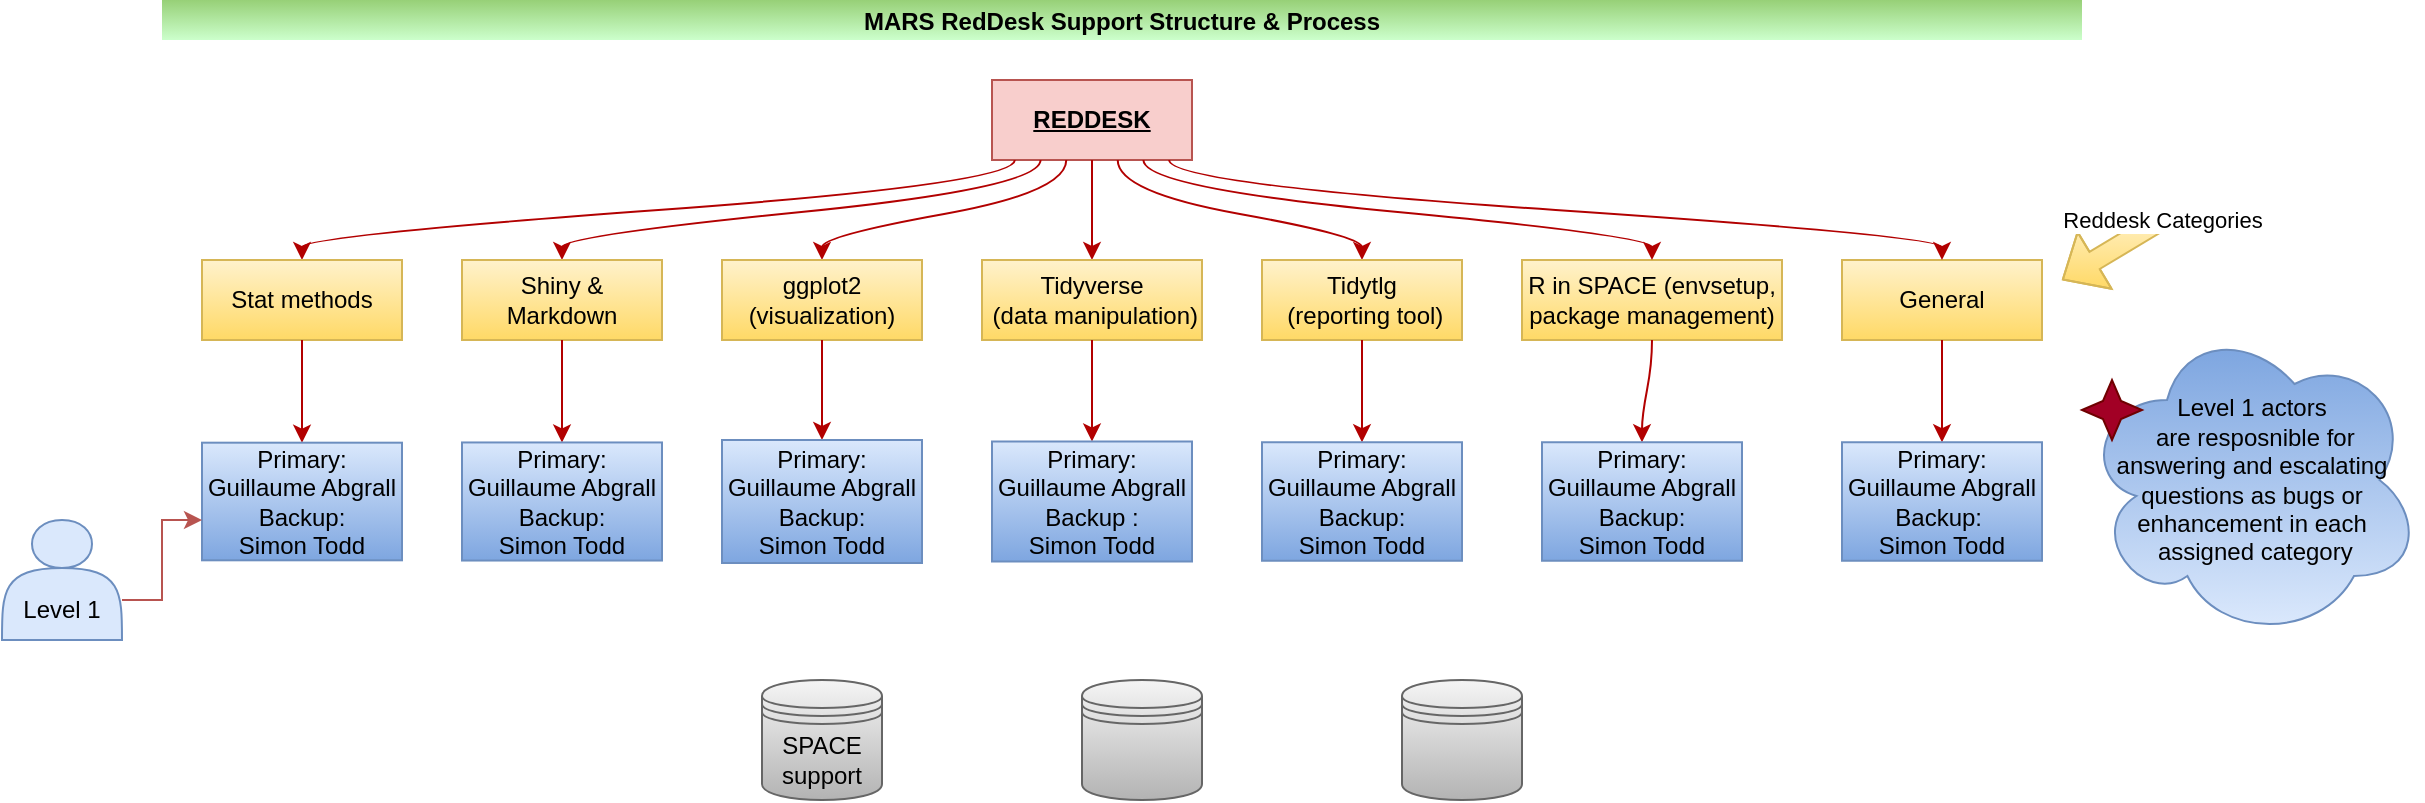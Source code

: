 <mxfile version="17.1.2" type="github">
  <diagram id="VQwfta1OL1ngFvQ2oTLC" name="Page-1">
    <mxGraphModel dx="2286" dy="732" grid="1" gridSize="10" guides="1" tooltips="1" connect="1" arrows="1" fold="1" page="0" pageScale="1" pageWidth="1100" pageHeight="850" math="0" shadow="0">
      <root>
        <mxCell id="0" />
        <mxCell id="1" parent="0" />
        <mxCell id="wjvx4pCfY3qMHOQfi7Cr-11" value="MARS RedDesk Support Structure &amp; Process" style="swimlane;startSize=20;horizontal=1;childLayout=flowLayout;flowOrientation=north;resizable=0;interRankCellSpacing=50;containerType=tree;strokeColor=none;fillColor=#CCFFCC;gradientColor=#97d077;gradientDirection=north;" parent="1" vertex="1">
          <mxGeometry x="-1010" y="100" width="960" height="302" as="geometry" />
        </mxCell>
        <mxCell id="wjvx4pCfY3qMHOQfi7Cr-12" value="REDDESK" style="whiteSpace=wrap;html=1;fontStyle=5;fillColor=#f8cecc;strokeColor=#b85450;" parent="wjvx4pCfY3qMHOQfi7Cr-11" vertex="1">
          <mxGeometry x="415" y="40" width="100" height="40" as="geometry" />
        </mxCell>
        <mxCell id="wjvx4pCfY3qMHOQfi7Cr-13" value="General" style="whiteSpace=wrap;html=1;fillColor=#fff2cc;strokeColor=#d6b656;gradientColor=#ffd966;" parent="wjvx4pCfY3qMHOQfi7Cr-11" vertex="1">
          <mxGeometry x="840" y="130" width="100" height="40" as="geometry" />
        </mxCell>
        <mxCell id="wjvx4pCfY3qMHOQfi7Cr-14" value="" style="html=1;curved=1;rounded=0;noEdgeStyle=1;orthogonal=1;fillColor=#e51400;strokeColor=#B20000;" parent="wjvx4pCfY3qMHOQfi7Cr-11" source="wjvx4pCfY3qMHOQfi7Cr-12" target="wjvx4pCfY3qMHOQfi7Cr-13" edge="1">
          <mxGeometry relative="1" as="geometry">
            <Array as="points">
              <mxPoint x="503.571" y="92" />
              <mxPoint x="890" y="118" />
            </Array>
          </mxGeometry>
        </mxCell>
        <mxCell id="wjvx4pCfY3qMHOQfi7Cr-15" value="R in SPACE (envsetup, &lt;br&gt;package management)" style="whiteSpace=wrap;html=1;fillColor=#fff2cc;gradientColor=#ffd966;strokeColor=#d6b656;" parent="wjvx4pCfY3qMHOQfi7Cr-11" vertex="1">
          <mxGeometry x="680" y="130" width="130" height="40" as="geometry" />
        </mxCell>
        <mxCell id="wjvx4pCfY3qMHOQfi7Cr-16" value="" style="html=1;curved=1;rounded=0;noEdgeStyle=1;orthogonal=1;fillColor=#e51400;strokeColor=#B20000;" parent="wjvx4pCfY3qMHOQfi7Cr-11" source="wjvx4pCfY3qMHOQfi7Cr-12" target="wjvx4pCfY3qMHOQfi7Cr-15" edge="1">
          <mxGeometry relative="1" as="geometry">
            <Array as="points">
              <mxPoint x="490.714" y="94" />
              <mxPoint x="745" y="118" />
            </Array>
          </mxGeometry>
        </mxCell>
        <mxCell id="olOv5MucU8dO_Wtyu6DV-2" value="" style="html=1;curved=1;rounded=0;noEdgeStyle=1;orthogonal=1;fillColor=#e51400;strokeColor=#B20000;" parent="wjvx4pCfY3qMHOQfi7Cr-11" source="wjvx4pCfY3qMHOQfi7Cr-12" target="olOv5MucU8dO_Wtyu6DV-3" edge="1">
          <mxGeometry relative="1" as="geometry">
            <Array as="points">
              <mxPoint x="477.857" y="96" />
              <mxPoint x="600" y="118" />
            </Array>
            <mxPoint x="2227.5" y="5490" as="sourcePoint" />
          </mxGeometry>
        </mxCell>
        <mxCell id="olOv5MucU8dO_Wtyu6DV-3" value="Tidytlg&lt;br&gt;&amp;nbsp;(reporting tool)" style="whiteSpace=wrap;html=1;fillColor=#fff2cc;gradientColor=#ffd966;strokeColor=#d6b656;" parent="wjvx4pCfY3qMHOQfi7Cr-11" vertex="1">
          <mxGeometry x="550" y="130" width="100" height="40" as="geometry" />
        </mxCell>
        <mxCell id="olOv5MucU8dO_Wtyu6DV-4" value="" style="html=1;curved=1;rounded=0;noEdgeStyle=1;orthogonal=1;fillColor=#e51400;strokeColor=#B20000;" parent="wjvx4pCfY3qMHOQfi7Cr-11" source="wjvx4pCfY3qMHOQfi7Cr-12" target="olOv5MucU8dO_Wtyu6DV-5" edge="1">
          <mxGeometry relative="1" as="geometry">
            <Array as="points">
              <mxPoint x="465.0" y="98" />
              <mxPoint x="465" y="118" />
            </Array>
            <mxPoint x="2280" y="5450" as="sourcePoint" />
          </mxGeometry>
        </mxCell>
        <mxCell id="olOv5MucU8dO_Wtyu6DV-5" value="Tidyverse&lt;br&gt;&amp;nbsp;(data manipulation)" style="whiteSpace=wrap;html=1;fillColor=#fff2cc;gradientColor=#ffd966;strokeColor=#d6b656;" parent="wjvx4pCfY3qMHOQfi7Cr-11" vertex="1">
          <mxGeometry x="410" y="130" width="110" height="40" as="geometry" />
        </mxCell>
        <mxCell id="olOv5MucU8dO_Wtyu6DV-6" value="" style="html=1;curved=1;rounded=0;noEdgeStyle=1;orthogonal=1;fillColor=#e51400;strokeColor=#B20000;" parent="wjvx4pCfY3qMHOQfi7Cr-11" source="wjvx4pCfY3qMHOQfi7Cr-12" target="olOv5MucU8dO_Wtyu6DV-7" edge="1">
          <mxGeometry relative="1" as="geometry">
            <Array as="points">
              <mxPoint x="452.143" y="96" />
              <mxPoint x="330" y="118" />
            </Array>
            <mxPoint x="2328.75" y="5410" as="sourcePoint" />
          </mxGeometry>
        </mxCell>
        <mxCell id="olOv5MucU8dO_Wtyu6DV-7" value="ggplot2 (visualization)" style="whiteSpace=wrap;html=1;fillColor=#fff2cc;gradientColor=#ffd966;strokeColor=#d6b656;" parent="wjvx4pCfY3qMHOQfi7Cr-11" vertex="1">
          <mxGeometry x="280" y="130" width="100" height="40" as="geometry" />
        </mxCell>
        <mxCell id="olOv5MucU8dO_Wtyu6DV-8" value="" style="html=1;curved=1;rounded=0;noEdgeStyle=1;orthogonal=1;fillColor=#e51400;strokeColor=#B20000;" parent="wjvx4pCfY3qMHOQfi7Cr-11" source="wjvx4pCfY3qMHOQfi7Cr-13" target="olOv5MucU8dO_Wtyu6DV-9" edge="1">
          <mxGeometry relative="1" as="geometry">
            <Array as="points">
              <mxPoint x="890" y="182" />
              <mxPoint x="890" y="208" />
            </Array>
            <mxPoint x="2080" y="5460" as="sourcePoint" />
          </mxGeometry>
        </mxCell>
        <mxCell id="olOv5MucU8dO_Wtyu6DV-9" value="Primary:&lt;br&gt;Guillaume Abgrall&lt;br&gt;Backup:&amp;nbsp;&lt;br&gt;Simon Todd" style="whiteSpace=wrap;html=1;fillColor=#dae8fc;gradientColor=#7ea6e0;strokeColor=#6c8ebf;" parent="wjvx4pCfY3qMHOQfi7Cr-11" vertex="1">
          <mxGeometry x="840" y="221.125" width="100" height="59.25" as="geometry" />
        </mxCell>
        <mxCell id="olOv5MucU8dO_Wtyu6DV-12" value="" style="html=1;curved=1;rounded=0;noEdgeStyle=1;orthogonal=1;fillColor=#e51400;strokeColor=#B20000;" parent="wjvx4pCfY3qMHOQfi7Cr-11" source="wjvx4pCfY3qMHOQfi7Cr-15" target="olOv5MucU8dO_Wtyu6DV-13" edge="1">
          <mxGeometry relative="1" as="geometry">
            <Array as="points">
              <mxPoint x="745" y="182" />
              <mxPoint x="740" y="208" />
            </Array>
            <mxPoint x="2242" y="5210" as="sourcePoint" />
          </mxGeometry>
        </mxCell>
        <mxCell id="olOv5MucU8dO_Wtyu6DV-13" value="Primary:&lt;br&gt;Guillaume Abgrall&lt;br&gt;Backup:&lt;br&gt;Simon Todd" style="whiteSpace=wrap;html=1;fillColor=#dae8fc;gradientColor=#7ea6e0;strokeColor=#6c8ebf;" parent="wjvx4pCfY3qMHOQfi7Cr-11" vertex="1">
          <mxGeometry x="690" y="221.125" width="100" height="59.25" as="geometry" />
        </mxCell>
        <mxCell id="olOv5MucU8dO_Wtyu6DV-14" value="" style="html=1;curved=1;rounded=0;noEdgeStyle=1;orthogonal=1;fillColor=#e51400;strokeColor=#B20000;" parent="wjvx4pCfY3qMHOQfi7Cr-11" source="olOv5MucU8dO_Wtyu6DV-3" target="JjLd1DPKK2njpRceMTh7-41" edge="1">
          <mxGeometry relative="1" as="geometry">
            <Array as="points">
              <mxPoint x="600" y="182" />
              <mxPoint x="600" y="208" />
            </Array>
            <mxPoint x="2220" y="5130" as="sourcePoint" />
          </mxGeometry>
        </mxCell>
        <mxCell id="olOv5MucU8dO_Wtyu6DV-16" value="" style="html=1;curved=1;rounded=0;noEdgeStyle=1;orthogonal=1;fillColor=#e51400;strokeColor=#B20000;" parent="wjvx4pCfY3qMHOQfi7Cr-11" source="olOv5MucU8dO_Wtyu6DV-5" target="olOv5MucU8dO_Wtyu6DV-17" edge="1">
          <mxGeometry relative="1" as="geometry">
            <Array as="points">
              <mxPoint x="465" y="182" />
              <mxPoint x="465" y="208" />
            </Array>
            <mxPoint x="2218" y="5090" as="sourcePoint" />
          </mxGeometry>
        </mxCell>
        <mxCell id="olOv5MucU8dO_Wtyu6DV-17" value="Primary: Guillaume Abgrall&lt;br&gt;Backup :&lt;br&gt;Simon Todd" style="whiteSpace=wrap;html=1;fillColor=#dae8fc;gradientColor=#7ea6e0;strokeColor=#6c8ebf;" parent="wjvx4pCfY3qMHOQfi7Cr-11" vertex="1">
          <mxGeometry x="415" y="220.75" width="100" height="60" as="geometry" />
        </mxCell>
        <mxCell id="olOv5MucU8dO_Wtyu6DV-18" value="" style="html=1;curved=1;rounded=0;noEdgeStyle=1;orthogonal=1;fillColor=#e51400;strokeColor=#B20000;" parent="wjvx4pCfY3qMHOQfi7Cr-11" source="olOv5MucU8dO_Wtyu6DV-7" target="olOv5MucU8dO_Wtyu6DV-19" edge="1">
          <mxGeometry relative="1" as="geometry">
            <Array as="points">
              <mxPoint x="330" y="182" />
              <mxPoint x="330" y="208" />
            </Array>
            <mxPoint x="2216" y="5050" as="sourcePoint" />
          </mxGeometry>
        </mxCell>
        <mxCell id="olOv5MucU8dO_Wtyu6DV-19" value="Primary: Guillaume Abgrall&lt;br&gt;Backup:&lt;br&gt;Simon Todd" style="whiteSpace=wrap;html=1;fillColor=#dae8fc;gradientColor=#7ea6e0;strokeColor=#6c8ebf;" parent="wjvx4pCfY3qMHOQfi7Cr-11" vertex="1">
          <mxGeometry x="280" y="220" width="100" height="61.5" as="geometry" />
        </mxCell>
        <mxCell id="JjLd1DPKK2njpRceMTh7-5" value="" style="html=1;curved=1;rounded=0;noEdgeStyle=1;orthogonal=1;fillColor=#e51400;strokeColor=#B20000;" edge="1" target="JjLd1DPKK2njpRceMTh7-6" source="wjvx4pCfY3qMHOQfi7Cr-12" parent="wjvx4pCfY3qMHOQfi7Cr-11">
          <mxGeometry relative="1" as="geometry">
            <Array as="points">
              <mxPoint x="439.286" y="94" />
              <mxPoint x="200" y="118" />
            </Array>
            <mxPoint x="1195" y="3460" as="sourcePoint" />
          </mxGeometry>
        </mxCell>
        <mxCell id="JjLd1DPKK2njpRceMTh7-6" value="Shiny &amp;amp; Markdown" style="whiteSpace=wrap;html=1;fillColor=#fff2cc;gradientColor=#ffd966;strokeColor=#d6b656;" vertex="1" parent="wjvx4pCfY3qMHOQfi7Cr-11">
          <mxGeometry x="150" y="130" width="100" height="40" as="geometry" />
        </mxCell>
        <mxCell id="JjLd1DPKK2njpRceMTh7-32" value="" style="html=1;curved=1;rounded=0;noEdgeStyle=1;orthogonal=1;fillColor=#e51400;strokeColor=#B20000;" edge="1" target="JjLd1DPKK2njpRceMTh7-33" source="wjvx4pCfY3qMHOQfi7Cr-12" parent="wjvx4pCfY3qMHOQfi7Cr-11">
          <mxGeometry relative="1" as="geometry">
            <Array as="points">
              <mxPoint x="426.429" y="92" />
              <mxPoint x="70" y="118" />
            </Array>
            <mxPoint x="1075" y="3380" as="sourcePoint" />
          </mxGeometry>
        </mxCell>
        <mxCell id="JjLd1DPKK2njpRceMTh7-33" value="Stat methods" style="whiteSpace=wrap;html=1;fillColor=#fff2cc;gradientColor=#ffd966;strokeColor=#d6b656;" vertex="1" parent="wjvx4pCfY3qMHOQfi7Cr-11">
          <mxGeometry x="20" y="130" width="100" height="40" as="geometry" />
        </mxCell>
        <mxCell id="JjLd1DPKK2njpRceMTh7-36" value="" style="html=1;curved=1;rounded=0;noEdgeStyle=1;orthogonal=1;fillColor=#e51400;strokeColor=#B20000;" edge="1" target="JjLd1DPKK2njpRceMTh7-37" source="JjLd1DPKK2njpRceMTh7-6" parent="wjvx4pCfY3qMHOQfi7Cr-11">
          <mxGeometry relative="1" as="geometry">
            <Array as="points">
              <mxPoint x="200" y="182" />
              <mxPoint x="200" y="208" />
            </Array>
            <mxPoint x="1110.714" y="3340" as="sourcePoint" />
          </mxGeometry>
        </mxCell>
        <mxCell id="JjLd1DPKK2njpRceMTh7-37" value="Primary: Guillaume Abgrall&lt;br&gt;Backup:&lt;br&gt;Simon Todd" style="whiteSpace=wrap;html=1;fillColor=#dae8fc;gradientColor=#7ea6e0;strokeColor=#6c8ebf;" vertex="1" parent="wjvx4pCfY3qMHOQfi7Cr-11">
          <mxGeometry x="150" y="221.23" width="100" height="59.04" as="geometry" />
        </mxCell>
        <mxCell id="JjLd1DPKK2njpRceMTh7-38" value="" style="html=1;curved=1;rounded=0;noEdgeStyle=1;orthogonal=1;fillColor=#e51400;strokeColor=#B20000;" edge="1" target="JjLd1DPKK2njpRceMTh7-39" source="JjLd1DPKK2njpRceMTh7-33" parent="wjvx4pCfY3qMHOQfi7Cr-11">
          <mxGeometry relative="1" as="geometry">
            <Array as="points">
              <mxPoint x="70" y="182" />
              <mxPoint x="70" y="208" />
            </Array>
            <mxPoint x="1003.571" y="3100" as="sourcePoint" />
          </mxGeometry>
        </mxCell>
        <mxCell id="JjLd1DPKK2njpRceMTh7-39" value="Primary: Guillaume Abgrall&lt;br&gt;Backup:&lt;br&gt;Simon Todd" style="whiteSpace=wrap;html=1;fillColor=#dae8fc;gradientColor=#7ea6e0;strokeColor=#6c8ebf;" vertex="1" parent="wjvx4pCfY3qMHOQfi7Cr-11">
          <mxGeometry x="20" y="221.34" width="100" height="58.82" as="geometry" />
        </mxCell>
        <mxCell id="JjLd1DPKK2njpRceMTh7-41" value="Primary: Guillaume Abgrall&lt;br&gt;Backup: &lt;br&gt;Simon Todd" style="whiteSpace=wrap;html=1;fillColor=#dae8fc;gradientColor=#7ea6e0;strokeColor=#6c8ebf;" vertex="1" parent="wjvx4pCfY3qMHOQfi7Cr-11">
          <mxGeometry x="550" y="221.125" width="100" height="59.25" as="geometry" />
        </mxCell>
        <mxCell id="olOv5MucU8dO_Wtyu6DV-20" value="&lt;br&gt;&lt;br&gt;Level 1" style="shape=actor;whiteSpace=wrap;html=1;fillColor=#dae8fc;strokeColor=#6c8ebf;" parent="1" vertex="1">
          <mxGeometry x="-1090" y="360" width="60" height="60" as="geometry" />
        </mxCell>
        <mxCell id="JjLd1DPKK2njpRceMTh7-1" value="SPACE support" style="shape=datastore;whiteSpace=wrap;html=1;fillColor=#f5f5f5;gradientColor=#b3b3b3;strokeColor=#666666;" vertex="1" parent="1">
          <mxGeometry x="-710" y="440" width="60" height="60" as="geometry" />
        </mxCell>
        <mxCell id="JjLd1DPKK2njpRceMTh7-2" value="" style="shape=datastore;whiteSpace=wrap;html=1;fillColor=#f5f5f5;gradientColor=#b3b3b3;strokeColor=#666666;" vertex="1" parent="1">
          <mxGeometry x="-550" y="440" width="60" height="60" as="geometry" />
        </mxCell>
        <mxCell id="JjLd1DPKK2njpRceMTh7-3" value="" style="shape=datastore;whiteSpace=wrap;html=1;fillColor=#f5f5f5;gradientColor=#b3b3b3;strokeColor=#666666;" vertex="1" parent="1">
          <mxGeometry x="-390" y="440" width="60" height="60" as="geometry" />
        </mxCell>
        <mxCell id="olOv5MucU8dO_Wtyu6DV-22" value="" style="edgeStyle=elbowEdgeStyle;elbow=horizontal;endArrow=classic;html=1;rounded=0;fillColor=#f8cecc;gradientColor=#ea6b66;strokeColor=#b85450;" parent="1" edge="1">
          <mxGeometry width="50" height="50" relative="1" as="geometry">
            <mxPoint x="-1030" y="400" as="sourcePoint" />
            <mxPoint x="-990" y="360" as="targetPoint" />
          </mxGeometry>
        </mxCell>
        <mxCell id="JjLd1DPKK2njpRceMTh7-47" value="Reddesk Categories" style="shape=flexArrow;endArrow=classic;html=1;rounded=0;endWidth=22;endSize=5.84;fillColor=#fff2cc;gradientColor=#ffd966;strokeColor=#d6b656;" edge="1" parent="1">
          <mxGeometry x="-0.077" width="50" height="50" relative="1" as="geometry">
            <mxPoint x="40" y="210" as="sourcePoint" />
            <mxPoint x="-60" y="240" as="targetPoint" />
            <Array as="points">
              <mxPoint x="20" y="210" />
              <mxPoint x="-10" y="210" />
            </Array>
            <mxPoint as="offset" />
          </mxGeometry>
        </mxCell>
        <mxCell id="JjLd1DPKK2njpRceMTh7-48" value="Level 1 actors&lt;br&gt;&amp;nbsp;are resposnible for &lt;br&gt;answering and escalating questions as bugs or enhancement in each&lt;br&gt;&amp;nbsp;assigned category" style="ellipse;shape=cloud;whiteSpace=wrap;html=1;shadow=0;fillColor=#dae8fc;gradientDirection=north;gradientColor=#7ea6e0;strokeColor=#6c8ebf;sketch=0;" vertex="1" parent="1">
          <mxGeometry x="-50" y="260" width="170" height="160" as="geometry" />
        </mxCell>
        <mxCell id="JjLd1DPKK2njpRceMTh7-50" value="" style="verticalLabelPosition=bottom;verticalAlign=top;html=1;shape=mxgraph.basic.4_point_star_2;dx=0.7;shadow=0;sketch=0;fillColor=#a20025;gradientDirection=north;strokeColor=#6F0000;fontColor=#ffffff;" vertex="1" parent="1">
          <mxGeometry x="-50" y="290" width="30" height="30" as="geometry" />
        </mxCell>
      </root>
    </mxGraphModel>
  </diagram>
</mxfile>
